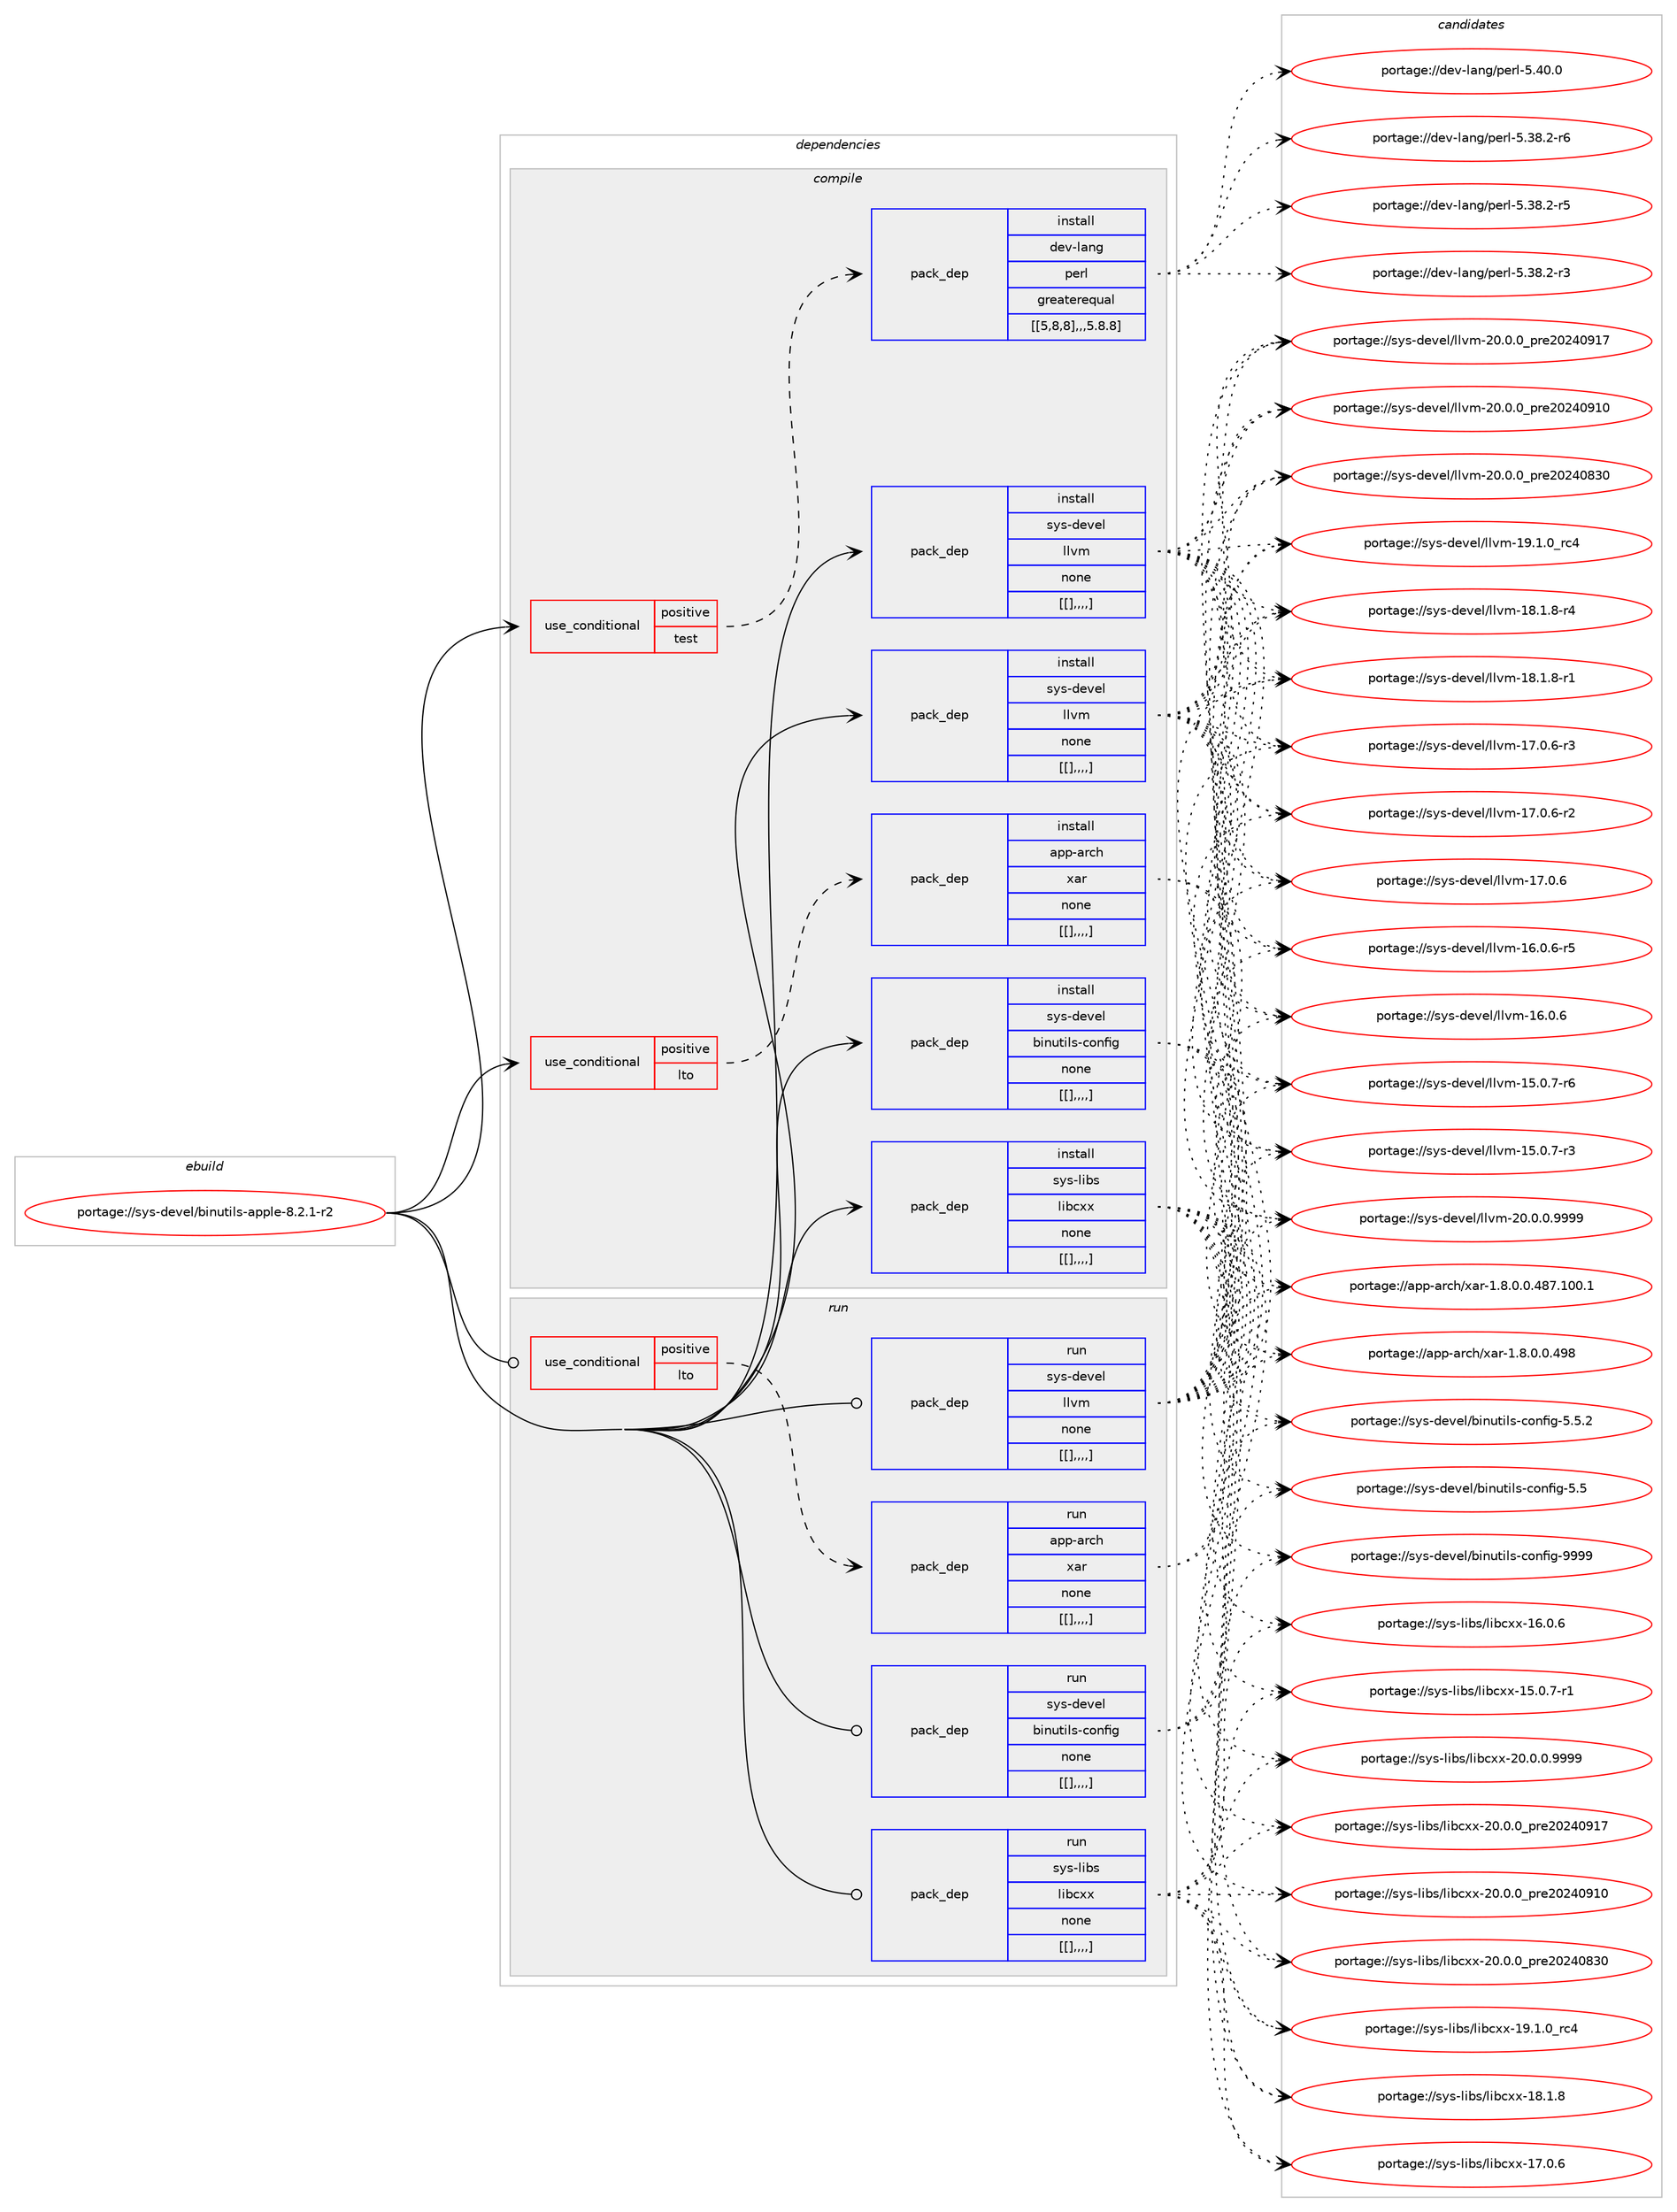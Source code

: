 digraph prolog {

# *************
# Graph options
# *************

newrank=true;
concentrate=true;
compound=true;
graph [rankdir=LR,fontname=Helvetica,fontsize=10,ranksep=1.5];#, ranksep=2.5, nodesep=0.2];
edge  [arrowhead=vee];
node  [fontname=Helvetica,fontsize=10];

# **********
# The ebuild
# **********

subgraph cluster_leftcol {
color=gray;
label=<<i>ebuild</i>>;
id [label="portage://sys-devel/binutils-apple-8.2.1-r2", color=red, width=4, href="../sys-devel/binutils-apple-8.2.1-r2.svg"];
}

# ****************
# The dependencies
# ****************

subgraph cluster_midcol {
color=gray;
label=<<i>dependencies</i>>;
subgraph cluster_compile {
fillcolor="#eeeeee";
style=filled;
label=<<i>compile</i>>;
subgraph cond119194 {
dependency449603 [label=<<TABLE BORDER="0" CELLBORDER="1" CELLSPACING="0" CELLPADDING="4"><TR><TD ROWSPAN="3" CELLPADDING="10">use_conditional</TD></TR><TR><TD>positive</TD></TR><TR><TD>lto</TD></TR></TABLE>>, shape=none, color=red];
subgraph pack327336 {
dependency449604 [label=<<TABLE BORDER="0" CELLBORDER="1" CELLSPACING="0" CELLPADDING="4" WIDTH="220"><TR><TD ROWSPAN="6" CELLPADDING="30">pack_dep</TD></TR><TR><TD WIDTH="110">install</TD></TR><TR><TD>app-arch</TD></TR><TR><TD>xar</TD></TR><TR><TD>none</TD></TR><TR><TD>[[],,,,]</TD></TR></TABLE>>, shape=none, color=blue];
}
dependency449603:e -> dependency449604:w [weight=20,style="dashed",arrowhead="vee"];
}
id:e -> dependency449603:w [weight=20,style="solid",arrowhead="vee"];
subgraph cond119195 {
dependency449605 [label=<<TABLE BORDER="0" CELLBORDER="1" CELLSPACING="0" CELLPADDING="4"><TR><TD ROWSPAN="3" CELLPADDING="10">use_conditional</TD></TR><TR><TD>positive</TD></TR><TR><TD>test</TD></TR></TABLE>>, shape=none, color=red];
subgraph pack327337 {
dependency449606 [label=<<TABLE BORDER="0" CELLBORDER="1" CELLSPACING="0" CELLPADDING="4" WIDTH="220"><TR><TD ROWSPAN="6" CELLPADDING="30">pack_dep</TD></TR><TR><TD WIDTH="110">install</TD></TR><TR><TD>dev-lang</TD></TR><TR><TD>perl</TD></TR><TR><TD>greaterequal</TD></TR><TR><TD>[[5,8,8],,,5.8.8]</TD></TR></TABLE>>, shape=none, color=blue];
}
dependency449605:e -> dependency449606:w [weight=20,style="dashed",arrowhead="vee"];
}
id:e -> dependency449605:w [weight=20,style="solid",arrowhead="vee"];
subgraph pack327338 {
dependency449607 [label=<<TABLE BORDER="0" CELLBORDER="1" CELLSPACING="0" CELLPADDING="4" WIDTH="220"><TR><TD ROWSPAN="6" CELLPADDING="30">pack_dep</TD></TR><TR><TD WIDTH="110">install</TD></TR><TR><TD>sys-devel</TD></TR><TR><TD>binutils-config</TD></TR><TR><TD>none</TD></TR><TR><TD>[[],,,,]</TD></TR></TABLE>>, shape=none, color=blue];
}
id:e -> dependency449607:w [weight=20,style="solid",arrowhead="vee"];
subgraph pack327339 {
dependency449608 [label=<<TABLE BORDER="0" CELLBORDER="1" CELLSPACING="0" CELLPADDING="4" WIDTH="220"><TR><TD ROWSPAN="6" CELLPADDING="30">pack_dep</TD></TR><TR><TD WIDTH="110">install</TD></TR><TR><TD>sys-devel</TD></TR><TR><TD>llvm</TD></TR><TR><TD>none</TD></TR><TR><TD>[[],,,,]</TD></TR></TABLE>>, shape=none, color=blue];
}
id:e -> dependency449608:w [weight=20,style="solid",arrowhead="vee"];
subgraph pack327340 {
dependency449609 [label=<<TABLE BORDER="0" CELLBORDER="1" CELLSPACING="0" CELLPADDING="4" WIDTH="220"><TR><TD ROWSPAN="6" CELLPADDING="30">pack_dep</TD></TR><TR><TD WIDTH="110">install</TD></TR><TR><TD>sys-libs</TD></TR><TR><TD>libcxx</TD></TR><TR><TD>none</TD></TR><TR><TD>[[],,,,]</TD></TR></TABLE>>, shape=none, color=blue];
}
id:e -> dependency449609:w [weight=20,style="solid",arrowhead="vee"];
subgraph pack327341 {
dependency449610 [label=<<TABLE BORDER="0" CELLBORDER="1" CELLSPACING="0" CELLPADDING="4" WIDTH="220"><TR><TD ROWSPAN="6" CELLPADDING="30">pack_dep</TD></TR><TR><TD WIDTH="110">install</TD></TR><TR><TD>sys-devel</TD></TR><TR><TD>llvm</TD></TR><TR><TD>none</TD></TR><TR><TD>[[],,,,]</TD></TR></TABLE>>, shape=none, color=blue];
}
id:e -> dependency449610:w [weight=20,style="solid",arrowhead="vee"];
}
subgraph cluster_compileandrun {
fillcolor="#eeeeee";
style=filled;
label=<<i>compile and run</i>>;
}
subgraph cluster_run {
fillcolor="#eeeeee";
style=filled;
label=<<i>run</i>>;
subgraph cond119196 {
dependency449611 [label=<<TABLE BORDER="0" CELLBORDER="1" CELLSPACING="0" CELLPADDING="4"><TR><TD ROWSPAN="3" CELLPADDING="10">use_conditional</TD></TR><TR><TD>positive</TD></TR><TR><TD>lto</TD></TR></TABLE>>, shape=none, color=red];
subgraph pack327342 {
dependency449612 [label=<<TABLE BORDER="0" CELLBORDER="1" CELLSPACING="0" CELLPADDING="4" WIDTH="220"><TR><TD ROWSPAN="6" CELLPADDING="30">pack_dep</TD></TR><TR><TD WIDTH="110">run</TD></TR><TR><TD>app-arch</TD></TR><TR><TD>xar</TD></TR><TR><TD>none</TD></TR><TR><TD>[[],,,,]</TD></TR></TABLE>>, shape=none, color=blue];
}
dependency449611:e -> dependency449612:w [weight=20,style="dashed",arrowhead="vee"];
}
id:e -> dependency449611:w [weight=20,style="solid",arrowhead="odot"];
subgraph pack327343 {
dependency449613 [label=<<TABLE BORDER="0" CELLBORDER="1" CELLSPACING="0" CELLPADDING="4" WIDTH="220"><TR><TD ROWSPAN="6" CELLPADDING="30">pack_dep</TD></TR><TR><TD WIDTH="110">run</TD></TR><TR><TD>sys-devel</TD></TR><TR><TD>binutils-config</TD></TR><TR><TD>none</TD></TR><TR><TD>[[],,,,]</TD></TR></TABLE>>, shape=none, color=blue];
}
id:e -> dependency449613:w [weight=20,style="solid",arrowhead="odot"];
subgraph pack327344 {
dependency449614 [label=<<TABLE BORDER="0" CELLBORDER="1" CELLSPACING="0" CELLPADDING="4" WIDTH="220"><TR><TD ROWSPAN="6" CELLPADDING="30">pack_dep</TD></TR><TR><TD WIDTH="110">run</TD></TR><TR><TD>sys-devel</TD></TR><TR><TD>llvm</TD></TR><TR><TD>none</TD></TR><TR><TD>[[],,,,]</TD></TR></TABLE>>, shape=none, color=blue];
}
id:e -> dependency449614:w [weight=20,style="solid",arrowhead="odot"];
subgraph pack327345 {
dependency449615 [label=<<TABLE BORDER="0" CELLBORDER="1" CELLSPACING="0" CELLPADDING="4" WIDTH="220"><TR><TD ROWSPAN="6" CELLPADDING="30">pack_dep</TD></TR><TR><TD WIDTH="110">run</TD></TR><TR><TD>sys-libs</TD></TR><TR><TD>libcxx</TD></TR><TR><TD>none</TD></TR><TR><TD>[[],,,,]</TD></TR></TABLE>>, shape=none, color=blue];
}
id:e -> dependency449615:w [weight=20,style="solid",arrowhead="odot"];
}
}

# **************
# The candidates
# **************

subgraph cluster_choices {
rank=same;
color=gray;
label=<<i>candidates</i>>;

subgraph choice327336 {
color=black;
nodesep=1;
choice971121124597114991044712097114454946564648464846525756 [label="portage://app-arch/xar-1.8.0.0.498", color=red, width=4,href="../app-arch/xar-1.8.0.0.498.svg"];
choice971121124597114991044712097114454946564648464846525655464948484649 [label="portage://app-arch/xar-1.8.0.0.487.100.1", color=red, width=4,href="../app-arch/xar-1.8.0.0.487.100.1.svg"];
dependency449604:e -> choice971121124597114991044712097114454946564648464846525756:w [style=dotted,weight="100"];
dependency449604:e -> choice971121124597114991044712097114454946564648464846525655464948484649:w [style=dotted,weight="100"];
}
subgraph choice327337 {
color=black;
nodesep=1;
choice10010111845108971101034711210111410845534652484648 [label="portage://dev-lang/perl-5.40.0", color=red, width=4,href="../dev-lang/perl-5.40.0.svg"];
choice100101118451089711010347112101114108455346515646504511454 [label="portage://dev-lang/perl-5.38.2-r6", color=red, width=4,href="../dev-lang/perl-5.38.2-r6.svg"];
choice100101118451089711010347112101114108455346515646504511453 [label="portage://dev-lang/perl-5.38.2-r5", color=red, width=4,href="../dev-lang/perl-5.38.2-r5.svg"];
choice100101118451089711010347112101114108455346515646504511451 [label="portage://dev-lang/perl-5.38.2-r3", color=red, width=4,href="../dev-lang/perl-5.38.2-r3.svg"];
dependency449606:e -> choice10010111845108971101034711210111410845534652484648:w [style=dotted,weight="100"];
dependency449606:e -> choice100101118451089711010347112101114108455346515646504511454:w [style=dotted,weight="100"];
dependency449606:e -> choice100101118451089711010347112101114108455346515646504511453:w [style=dotted,weight="100"];
dependency449606:e -> choice100101118451089711010347112101114108455346515646504511451:w [style=dotted,weight="100"];
}
subgraph choice327338 {
color=black;
nodesep=1;
choice11512111545100101118101108479810511011711610510811545991111101021051034557575757 [label="portage://sys-devel/binutils-config-9999", color=red, width=4,href="../sys-devel/binutils-config-9999.svg"];
choice1151211154510010111810110847981051101171161051081154599111110102105103455346534650 [label="portage://sys-devel/binutils-config-5.5.2", color=red, width=4,href="../sys-devel/binutils-config-5.5.2.svg"];
choice115121115451001011181011084798105110117116105108115459911111010210510345534653 [label="portage://sys-devel/binutils-config-5.5", color=red, width=4,href="../sys-devel/binutils-config-5.5.svg"];
dependency449607:e -> choice11512111545100101118101108479810511011711610510811545991111101021051034557575757:w [style=dotted,weight="100"];
dependency449607:e -> choice1151211154510010111810110847981051101171161051081154599111110102105103455346534650:w [style=dotted,weight="100"];
dependency449607:e -> choice115121115451001011181011084798105110117116105108115459911111010210510345534653:w [style=dotted,weight="100"];
}
subgraph choice327339 {
color=black;
nodesep=1;
choice1151211154510010111810110847108108118109455048464846484657575757 [label="portage://sys-devel/llvm-20.0.0.9999", color=red, width=4,href="../sys-devel/llvm-20.0.0.9999.svg"];
choice115121115451001011181011084710810811810945504846484648951121141015048505248574955 [label="portage://sys-devel/llvm-20.0.0_pre20240917", color=red, width=4,href="../sys-devel/llvm-20.0.0_pre20240917.svg"];
choice115121115451001011181011084710810811810945504846484648951121141015048505248574948 [label="portage://sys-devel/llvm-20.0.0_pre20240910", color=red, width=4,href="../sys-devel/llvm-20.0.0_pre20240910.svg"];
choice115121115451001011181011084710810811810945504846484648951121141015048505248565148 [label="portage://sys-devel/llvm-20.0.0_pre20240830", color=red, width=4,href="../sys-devel/llvm-20.0.0_pre20240830.svg"];
choice115121115451001011181011084710810811810945495746494648951149952 [label="portage://sys-devel/llvm-19.1.0_rc4", color=red, width=4,href="../sys-devel/llvm-19.1.0_rc4.svg"];
choice1151211154510010111810110847108108118109454956464946564511452 [label="portage://sys-devel/llvm-18.1.8-r4", color=red, width=4,href="../sys-devel/llvm-18.1.8-r4.svg"];
choice1151211154510010111810110847108108118109454956464946564511449 [label="portage://sys-devel/llvm-18.1.8-r1", color=red, width=4,href="../sys-devel/llvm-18.1.8-r1.svg"];
choice1151211154510010111810110847108108118109454955464846544511451 [label="portage://sys-devel/llvm-17.0.6-r3", color=red, width=4,href="../sys-devel/llvm-17.0.6-r3.svg"];
choice1151211154510010111810110847108108118109454955464846544511450 [label="portage://sys-devel/llvm-17.0.6-r2", color=red, width=4,href="../sys-devel/llvm-17.0.6-r2.svg"];
choice115121115451001011181011084710810811810945495546484654 [label="portage://sys-devel/llvm-17.0.6", color=red, width=4,href="../sys-devel/llvm-17.0.6.svg"];
choice1151211154510010111810110847108108118109454954464846544511453 [label="portage://sys-devel/llvm-16.0.6-r5", color=red, width=4,href="../sys-devel/llvm-16.0.6-r5.svg"];
choice115121115451001011181011084710810811810945495446484654 [label="portage://sys-devel/llvm-16.0.6", color=red, width=4,href="../sys-devel/llvm-16.0.6.svg"];
choice1151211154510010111810110847108108118109454953464846554511454 [label="portage://sys-devel/llvm-15.0.7-r6", color=red, width=4,href="../sys-devel/llvm-15.0.7-r6.svg"];
choice1151211154510010111810110847108108118109454953464846554511451 [label="portage://sys-devel/llvm-15.0.7-r3", color=red, width=4,href="../sys-devel/llvm-15.0.7-r3.svg"];
dependency449608:e -> choice1151211154510010111810110847108108118109455048464846484657575757:w [style=dotted,weight="100"];
dependency449608:e -> choice115121115451001011181011084710810811810945504846484648951121141015048505248574955:w [style=dotted,weight="100"];
dependency449608:e -> choice115121115451001011181011084710810811810945504846484648951121141015048505248574948:w [style=dotted,weight="100"];
dependency449608:e -> choice115121115451001011181011084710810811810945504846484648951121141015048505248565148:w [style=dotted,weight="100"];
dependency449608:e -> choice115121115451001011181011084710810811810945495746494648951149952:w [style=dotted,weight="100"];
dependency449608:e -> choice1151211154510010111810110847108108118109454956464946564511452:w [style=dotted,weight="100"];
dependency449608:e -> choice1151211154510010111810110847108108118109454956464946564511449:w [style=dotted,weight="100"];
dependency449608:e -> choice1151211154510010111810110847108108118109454955464846544511451:w [style=dotted,weight="100"];
dependency449608:e -> choice1151211154510010111810110847108108118109454955464846544511450:w [style=dotted,weight="100"];
dependency449608:e -> choice115121115451001011181011084710810811810945495546484654:w [style=dotted,weight="100"];
dependency449608:e -> choice1151211154510010111810110847108108118109454954464846544511453:w [style=dotted,weight="100"];
dependency449608:e -> choice115121115451001011181011084710810811810945495446484654:w [style=dotted,weight="100"];
dependency449608:e -> choice1151211154510010111810110847108108118109454953464846554511454:w [style=dotted,weight="100"];
dependency449608:e -> choice1151211154510010111810110847108108118109454953464846554511451:w [style=dotted,weight="100"];
}
subgraph choice327340 {
color=black;
nodesep=1;
choice1151211154510810598115471081059899120120455048464846484657575757 [label="portage://sys-libs/libcxx-20.0.0.9999", color=red, width=4,href="../sys-libs/libcxx-20.0.0.9999.svg"];
choice115121115451081059811547108105989912012045504846484648951121141015048505248574955 [label="portage://sys-libs/libcxx-20.0.0_pre20240917", color=red, width=4,href="../sys-libs/libcxx-20.0.0_pre20240917.svg"];
choice115121115451081059811547108105989912012045504846484648951121141015048505248574948 [label="portage://sys-libs/libcxx-20.0.0_pre20240910", color=red, width=4,href="../sys-libs/libcxx-20.0.0_pre20240910.svg"];
choice115121115451081059811547108105989912012045504846484648951121141015048505248565148 [label="portage://sys-libs/libcxx-20.0.0_pre20240830", color=red, width=4,href="../sys-libs/libcxx-20.0.0_pre20240830.svg"];
choice115121115451081059811547108105989912012045495746494648951149952 [label="portage://sys-libs/libcxx-19.1.0_rc4", color=red, width=4,href="../sys-libs/libcxx-19.1.0_rc4.svg"];
choice115121115451081059811547108105989912012045495646494656 [label="portage://sys-libs/libcxx-18.1.8", color=red, width=4,href="../sys-libs/libcxx-18.1.8.svg"];
choice115121115451081059811547108105989912012045495546484654 [label="portage://sys-libs/libcxx-17.0.6", color=red, width=4,href="../sys-libs/libcxx-17.0.6.svg"];
choice115121115451081059811547108105989912012045495446484654 [label="portage://sys-libs/libcxx-16.0.6", color=red, width=4,href="../sys-libs/libcxx-16.0.6.svg"];
choice1151211154510810598115471081059899120120454953464846554511449 [label="portage://sys-libs/libcxx-15.0.7-r1", color=red, width=4,href="../sys-libs/libcxx-15.0.7-r1.svg"];
dependency449609:e -> choice1151211154510810598115471081059899120120455048464846484657575757:w [style=dotted,weight="100"];
dependency449609:e -> choice115121115451081059811547108105989912012045504846484648951121141015048505248574955:w [style=dotted,weight="100"];
dependency449609:e -> choice115121115451081059811547108105989912012045504846484648951121141015048505248574948:w [style=dotted,weight="100"];
dependency449609:e -> choice115121115451081059811547108105989912012045504846484648951121141015048505248565148:w [style=dotted,weight="100"];
dependency449609:e -> choice115121115451081059811547108105989912012045495746494648951149952:w [style=dotted,weight="100"];
dependency449609:e -> choice115121115451081059811547108105989912012045495646494656:w [style=dotted,weight="100"];
dependency449609:e -> choice115121115451081059811547108105989912012045495546484654:w [style=dotted,weight="100"];
dependency449609:e -> choice115121115451081059811547108105989912012045495446484654:w [style=dotted,weight="100"];
dependency449609:e -> choice1151211154510810598115471081059899120120454953464846554511449:w [style=dotted,weight="100"];
}
subgraph choice327341 {
color=black;
nodesep=1;
choice1151211154510010111810110847108108118109455048464846484657575757 [label="portage://sys-devel/llvm-20.0.0.9999", color=red, width=4,href="../sys-devel/llvm-20.0.0.9999.svg"];
choice115121115451001011181011084710810811810945504846484648951121141015048505248574955 [label="portage://sys-devel/llvm-20.0.0_pre20240917", color=red, width=4,href="../sys-devel/llvm-20.0.0_pre20240917.svg"];
choice115121115451001011181011084710810811810945504846484648951121141015048505248574948 [label="portage://sys-devel/llvm-20.0.0_pre20240910", color=red, width=4,href="../sys-devel/llvm-20.0.0_pre20240910.svg"];
choice115121115451001011181011084710810811810945504846484648951121141015048505248565148 [label="portage://sys-devel/llvm-20.0.0_pre20240830", color=red, width=4,href="../sys-devel/llvm-20.0.0_pre20240830.svg"];
choice115121115451001011181011084710810811810945495746494648951149952 [label="portage://sys-devel/llvm-19.1.0_rc4", color=red, width=4,href="../sys-devel/llvm-19.1.0_rc4.svg"];
choice1151211154510010111810110847108108118109454956464946564511452 [label="portage://sys-devel/llvm-18.1.8-r4", color=red, width=4,href="../sys-devel/llvm-18.1.8-r4.svg"];
choice1151211154510010111810110847108108118109454956464946564511449 [label="portage://sys-devel/llvm-18.1.8-r1", color=red, width=4,href="../sys-devel/llvm-18.1.8-r1.svg"];
choice1151211154510010111810110847108108118109454955464846544511451 [label="portage://sys-devel/llvm-17.0.6-r3", color=red, width=4,href="../sys-devel/llvm-17.0.6-r3.svg"];
choice1151211154510010111810110847108108118109454955464846544511450 [label="portage://sys-devel/llvm-17.0.6-r2", color=red, width=4,href="../sys-devel/llvm-17.0.6-r2.svg"];
choice115121115451001011181011084710810811810945495546484654 [label="portage://sys-devel/llvm-17.0.6", color=red, width=4,href="../sys-devel/llvm-17.0.6.svg"];
choice1151211154510010111810110847108108118109454954464846544511453 [label="portage://sys-devel/llvm-16.0.6-r5", color=red, width=4,href="../sys-devel/llvm-16.0.6-r5.svg"];
choice115121115451001011181011084710810811810945495446484654 [label="portage://sys-devel/llvm-16.0.6", color=red, width=4,href="../sys-devel/llvm-16.0.6.svg"];
choice1151211154510010111810110847108108118109454953464846554511454 [label="portage://sys-devel/llvm-15.0.7-r6", color=red, width=4,href="../sys-devel/llvm-15.0.7-r6.svg"];
choice1151211154510010111810110847108108118109454953464846554511451 [label="portage://sys-devel/llvm-15.0.7-r3", color=red, width=4,href="../sys-devel/llvm-15.0.7-r3.svg"];
dependency449610:e -> choice1151211154510010111810110847108108118109455048464846484657575757:w [style=dotted,weight="100"];
dependency449610:e -> choice115121115451001011181011084710810811810945504846484648951121141015048505248574955:w [style=dotted,weight="100"];
dependency449610:e -> choice115121115451001011181011084710810811810945504846484648951121141015048505248574948:w [style=dotted,weight="100"];
dependency449610:e -> choice115121115451001011181011084710810811810945504846484648951121141015048505248565148:w [style=dotted,weight="100"];
dependency449610:e -> choice115121115451001011181011084710810811810945495746494648951149952:w [style=dotted,weight="100"];
dependency449610:e -> choice1151211154510010111810110847108108118109454956464946564511452:w [style=dotted,weight="100"];
dependency449610:e -> choice1151211154510010111810110847108108118109454956464946564511449:w [style=dotted,weight="100"];
dependency449610:e -> choice1151211154510010111810110847108108118109454955464846544511451:w [style=dotted,weight="100"];
dependency449610:e -> choice1151211154510010111810110847108108118109454955464846544511450:w [style=dotted,weight="100"];
dependency449610:e -> choice115121115451001011181011084710810811810945495546484654:w [style=dotted,weight="100"];
dependency449610:e -> choice1151211154510010111810110847108108118109454954464846544511453:w [style=dotted,weight="100"];
dependency449610:e -> choice115121115451001011181011084710810811810945495446484654:w [style=dotted,weight="100"];
dependency449610:e -> choice1151211154510010111810110847108108118109454953464846554511454:w [style=dotted,weight="100"];
dependency449610:e -> choice1151211154510010111810110847108108118109454953464846554511451:w [style=dotted,weight="100"];
}
subgraph choice327342 {
color=black;
nodesep=1;
choice971121124597114991044712097114454946564648464846525756 [label="portage://app-arch/xar-1.8.0.0.498", color=red, width=4,href="../app-arch/xar-1.8.0.0.498.svg"];
choice971121124597114991044712097114454946564648464846525655464948484649 [label="portage://app-arch/xar-1.8.0.0.487.100.1", color=red, width=4,href="../app-arch/xar-1.8.0.0.487.100.1.svg"];
dependency449612:e -> choice971121124597114991044712097114454946564648464846525756:w [style=dotted,weight="100"];
dependency449612:e -> choice971121124597114991044712097114454946564648464846525655464948484649:w [style=dotted,weight="100"];
}
subgraph choice327343 {
color=black;
nodesep=1;
choice11512111545100101118101108479810511011711610510811545991111101021051034557575757 [label="portage://sys-devel/binutils-config-9999", color=red, width=4,href="../sys-devel/binutils-config-9999.svg"];
choice1151211154510010111810110847981051101171161051081154599111110102105103455346534650 [label="portage://sys-devel/binutils-config-5.5.2", color=red, width=4,href="../sys-devel/binutils-config-5.5.2.svg"];
choice115121115451001011181011084798105110117116105108115459911111010210510345534653 [label="portage://sys-devel/binutils-config-5.5", color=red, width=4,href="../sys-devel/binutils-config-5.5.svg"];
dependency449613:e -> choice11512111545100101118101108479810511011711610510811545991111101021051034557575757:w [style=dotted,weight="100"];
dependency449613:e -> choice1151211154510010111810110847981051101171161051081154599111110102105103455346534650:w [style=dotted,weight="100"];
dependency449613:e -> choice115121115451001011181011084798105110117116105108115459911111010210510345534653:w [style=dotted,weight="100"];
}
subgraph choice327344 {
color=black;
nodesep=1;
choice1151211154510010111810110847108108118109455048464846484657575757 [label="portage://sys-devel/llvm-20.0.0.9999", color=red, width=4,href="../sys-devel/llvm-20.0.0.9999.svg"];
choice115121115451001011181011084710810811810945504846484648951121141015048505248574955 [label="portage://sys-devel/llvm-20.0.0_pre20240917", color=red, width=4,href="../sys-devel/llvm-20.0.0_pre20240917.svg"];
choice115121115451001011181011084710810811810945504846484648951121141015048505248574948 [label="portage://sys-devel/llvm-20.0.0_pre20240910", color=red, width=4,href="../sys-devel/llvm-20.0.0_pre20240910.svg"];
choice115121115451001011181011084710810811810945504846484648951121141015048505248565148 [label="portage://sys-devel/llvm-20.0.0_pre20240830", color=red, width=4,href="../sys-devel/llvm-20.0.0_pre20240830.svg"];
choice115121115451001011181011084710810811810945495746494648951149952 [label="portage://sys-devel/llvm-19.1.0_rc4", color=red, width=4,href="../sys-devel/llvm-19.1.0_rc4.svg"];
choice1151211154510010111810110847108108118109454956464946564511452 [label="portage://sys-devel/llvm-18.1.8-r4", color=red, width=4,href="../sys-devel/llvm-18.1.8-r4.svg"];
choice1151211154510010111810110847108108118109454956464946564511449 [label="portage://sys-devel/llvm-18.1.8-r1", color=red, width=4,href="../sys-devel/llvm-18.1.8-r1.svg"];
choice1151211154510010111810110847108108118109454955464846544511451 [label="portage://sys-devel/llvm-17.0.6-r3", color=red, width=4,href="../sys-devel/llvm-17.0.6-r3.svg"];
choice1151211154510010111810110847108108118109454955464846544511450 [label="portage://sys-devel/llvm-17.0.6-r2", color=red, width=4,href="../sys-devel/llvm-17.0.6-r2.svg"];
choice115121115451001011181011084710810811810945495546484654 [label="portage://sys-devel/llvm-17.0.6", color=red, width=4,href="../sys-devel/llvm-17.0.6.svg"];
choice1151211154510010111810110847108108118109454954464846544511453 [label="portage://sys-devel/llvm-16.0.6-r5", color=red, width=4,href="../sys-devel/llvm-16.0.6-r5.svg"];
choice115121115451001011181011084710810811810945495446484654 [label="portage://sys-devel/llvm-16.0.6", color=red, width=4,href="../sys-devel/llvm-16.0.6.svg"];
choice1151211154510010111810110847108108118109454953464846554511454 [label="portage://sys-devel/llvm-15.0.7-r6", color=red, width=4,href="../sys-devel/llvm-15.0.7-r6.svg"];
choice1151211154510010111810110847108108118109454953464846554511451 [label="portage://sys-devel/llvm-15.0.7-r3", color=red, width=4,href="../sys-devel/llvm-15.0.7-r3.svg"];
dependency449614:e -> choice1151211154510010111810110847108108118109455048464846484657575757:w [style=dotted,weight="100"];
dependency449614:e -> choice115121115451001011181011084710810811810945504846484648951121141015048505248574955:w [style=dotted,weight="100"];
dependency449614:e -> choice115121115451001011181011084710810811810945504846484648951121141015048505248574948:w [style=dotted,weight="100"];
dependency449614:e -> choice115121115451001011181011084710810811810945504846484648951121141015048505248565148:w [style=dotted,weight="100"];
dependency449614:e -> choice115121115451001011181011084710810811810945495746494648951149952:w [style=dotted,weight="100"];
dependency449614:e -> choice1151211154510010111810110847108108118109454956464946564511452:w [style=dotted,weight="100"];
dependency449614:e -> choice1151211154510010111810110847108108118109454956464946564511449:w [style=dotted,weight="100"];
dependency449614:e -> choice1151211154510010111810110847108108118109454955464846544511451:w [style=dotted,weight="100"];
dependency449614:e -> choice1151211154510010111810110847108108118109454955464846544511450:w [style=dotted,weight="100"];
dependency449614:e -> choice115121115451001011181011084710810811810945495546484654:w [style=dotted,weight="100"];
dependency449614:e -> choice1151211154510010111810110847108108118109454954464846544511453:w [style=dotted,weight="100"];
dependency449614:e -> choice115121115451001011181011084710810811810945495446484654:w [style=dotted,weight="100"];
dependency449614:e -> choice1151211154510010111810110847108108118109454953464846554511454:w [style=dotted,weight="100"];
dependency449614:e -> choice1151211154510010111810110847108108118109454953464846554511451:w [style=dotted,weight="100"];
}
subgraph choice327345 {
color=black;
nodesep=1;
choice1151211154510810598115471081059899120120455048464846484657575757 [label="portage://sys-libs/libcxx-20.0.0.9999", color=red, width=4,href="../sys-libs/libcxx-20.0.0.9999.svg"];
choice115121115451081059811547108105989912012045504846484648951121141015048505248574955 [label="portage://sys-libs/libcxx-20.0.0_pre20240917", color=red, width=4,href="../sys-libs/libcxx-20.0.0_pre20240917.svg"];
choice115121115451081059811547108105989912012045504846484648951121141015048505248574948 [label="portage://sys-libs/libcxx-20.0.0_pre20240910", color=red, width=4,href="../sys-libs/libcxx-20.0.0_pre20240910.svg"];
choice115121115451081059811547108105989912012045504846484648951121141015048505248565148 [label="portage://sys-libs/libcxx-20.0.0_pre20240830", color=red, width=4,href="../sys-libs/libcxx-20.0.0_pre20240830.svg"];
choice115121115451081059811547108105989912012045495746494648951149952 [label="portage://sys-libs/libcxx-19.1.0_rc4", color=red, width=4,href="../sys-libs/libcxx-19.1.0_rc4.svg"];
choice115121115451081059811547108105989912012045495646494656 [label="portage://sys-libs/libcxx-18.1.8", color=red, width=4,href="../sys-libs/libcxx-18.1.8.svg"];
choice115121115451081059811547108105989912012045495546484654 [label="portage://sys-libs/libcxx-17.0.6", color=red, width=4,href="../sys-libs/libcxx-17.0.6.svg"];
choice115121115451081059811547108105989912012045495446484654 [label="portage://sys-libs/libcxx-16.0.6", color=red, width=4,href="../sys-libs/libcxx-16.0.6.svg"];
choice1151211154510810598115471081059899120120454953464846554511449 [label="portage://sys-libs/libcxx-15.0.7-r1", color=red, width=4,href="../sys-libs/libcxx-15.0.7-r1.svg"];
dependency449615:e -> choice1151211154510810598115471081059899120120455048464846484657575757:w [style=dotted,weight="100"];
dependency449615:e -> choice115121115451081059811547108105989912012045504846484648951121141015048505248574955:w [style=dotted,weight="100"];
dependency449615:e -> choice115121115451081059811547108105989912012045504846484648951121141015048505248574948:w [style=dotted,weight="100"];
dependency449615:e -> choice115121115451081059811547108105989912012045504846484648951121141015048505248565148:w [style=dotted,weight="100"];
dependency449615:e -> choice115121115451081059811547108105989912012045495746494648951149952:w [style=dotted,weight="100"];
dependency449615:e -> choice115121115451081059811547108105989912012045495646494656:w [style=dotted,weight="100"];
dependency449615:e -> choice115121115451081059811547108105989912012045495546484654:w [style=dotted,weight="100"];
dependency449615:e -> choice115121115451081059811547108105989912012045495446484654:w [style=dotted,weight="100"];
dependency449615:e -> choice1151211154510810598115471081059899120120454953464846554511449:w [style=dotted,weight="100"];
}
}

}
